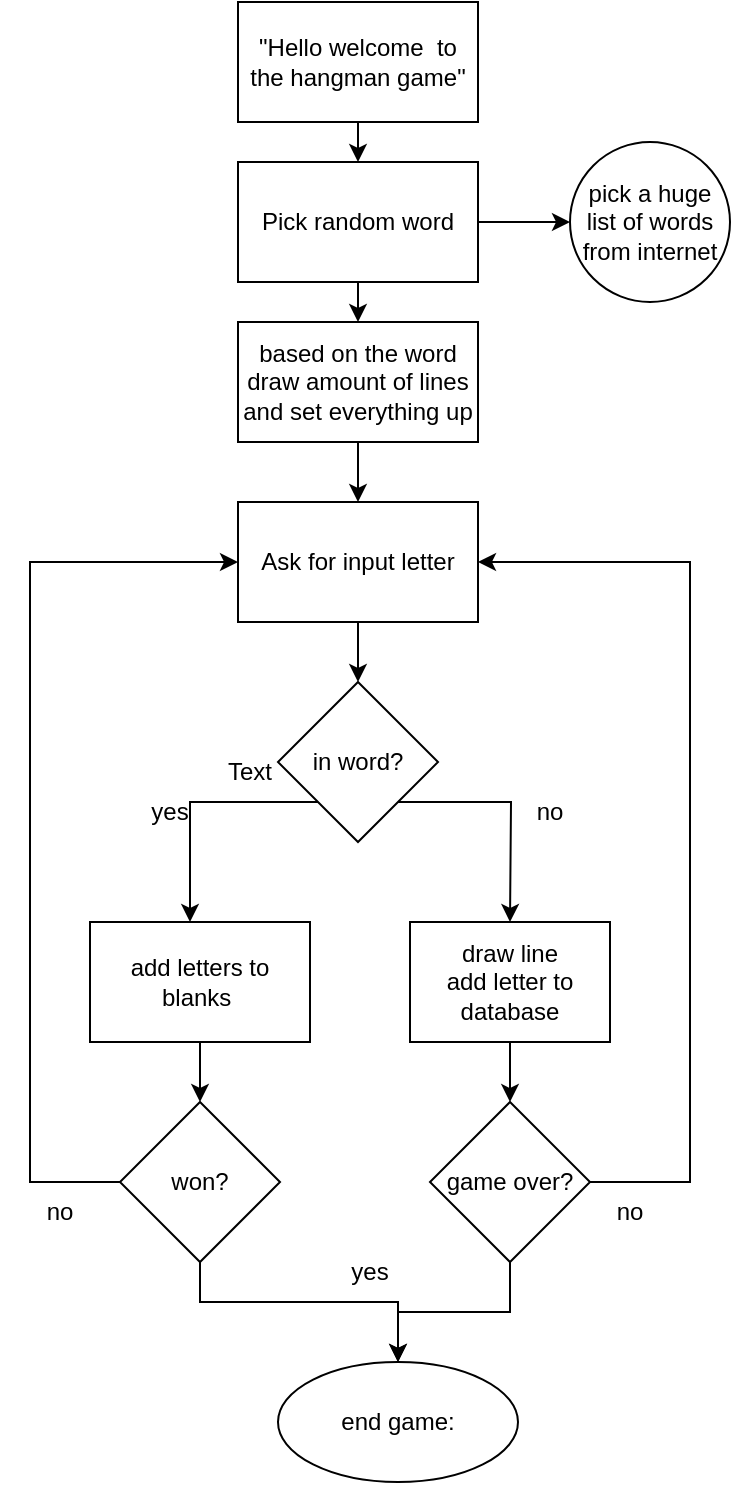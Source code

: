 <mxfile>
    <diagram id="eSQ9EHCL1kbk_NEk0Xn8" name="Pagina-1">
        <mxGraphModel dx="546" dy="264" grid="1" gridSize="10" guides="1" tooltips="1" connect="1" arrows="1" fold="1" page="1" pageScale="1" pageWidth="827" pageHeight="1169" math="0" shadow="0">
            <root>
                <mxCell id="0"/>
                <mxCell id="1" parent="0"/>
                <mxCell id="p0NVfhsVzL4pezRwZx3r-3" style="edgeStyle=orthogonalEdgeStyle;rounded=0;orthogonalLoop=1;jettySize=auto;html=1;exitX=0.5;exitY=1;exitDx=0;exitDy=0;entryX=0.5;entryY=0;entryDx=0;entryDy=0;" parent="1" source="p0NVfhsVzL4pezRwZx3r-1" target="p0NVfhsVzL4pezRwZx3r-2" edge="1">
                    <mxGeometry relative="1" as="geometry"/>
                </mxCell>
                <mxCell id="p0NVfhsVzL4pezRwZx3r-1" value="&quot;Hello welcome &amp;nbsp;to the hangman game&quot;" style="rounded=0;whiteSpace=wrap;html=1;" parent="1" vertex="1">
                    <mxGeometry x="354" y="20" width="120" height="60" as="geometry"/>
                </mxCell>
                <mxCell id="p0NVfhsVzL4pezRwZx3r-8" style="edgeStyle=orthogonalEdgeStyle;rounded=0;orthogonalLoop=1;jettySize=auto;html=1;exitX=1;exitY=0.5;exitDx=0;exitDy=0;entryX=0;entryY=0.5;entryDx=0;entryDy=0;" parent="1" source="p0NVfhsVzL4pezRwZx3r-2" target="p0NVfhsVzL4pezRwZx3r-7" edge="1">
                    <mxGeometry relative="1" as="geometry"/>
                </mxCell>
                <mxCell id="p0NVfhsVzL4pezRwZx3r-10" style="edgeStyle=orthogonalEdgeStyle;rounded=0;orthogonalLoop=1;jettySize=auto;html=1;exitX=0.5;exitY=1;exitDx=0;exitDy=0;entryX=0.5;entryY=0;entryDx=0;entryDy=0;" parent="1" source="p0NVfhsVzL4pezRwZx3r-2" target="p0NVfhsVzL4pezRwZx3r-9" edge="1">
                    <mxGeometry relative="1" as="geometry"/>
                </mxCell>
                <mxCell id="p0NVfhsVzL4pezRwZx3r-2" value="Pick random word" style="rounded=0;whiteSpace=wrap;html=1;" parent="1" vertex="1">
                    <mxGeometry x="354" y="100" width="120" height="60" as="geometry"/>
                </mxCell>
                <mxCell id="p0NVfhsVzL4pezRwZx3r-13" value="" style="edgeStyle=orthogonalEdgeStyle;rounded=0;orthogonalLoop=1;jettySize=auto;html=1;" parent="1" source="p0NVfhsVzL4pezRwZx3r-5" target="p0NVfhsVzL4pezRwZx3r-12" edge="1">
                    <mxGeometry relative="1" as="geometry"/>
                </mxCell>
                <mxCell id="p0NVfhsVzL4pezRwZx3r-5" value="Ask for input letter" style="rounded=0;whiteSpace=wrap;html=1;" parent="1" vertex="1">
                    <mxGeometry x="354" y="270" width="120" height="60" as="geometry"/>
                </mxCell>
                <mxCell id="p0NVfhsVzL4pezRwZx3r-7" value="pick a huge list of words from internet" style="ellipse;whiteSpace=wrap;html=1;aspect=fixed;" parent="1" vertex="1">
                    <mxGeometry x="520" y="90" width="80" height="80" as="geometry"/>
                </mxCell>
                <mxCell id="p0NVfhsVzL4pezRwZx3r-11" style="edgeStyle=orthogonalEdgeStyle;rounded=0;orthogonalLoop=1;jettySize=auto;html=1;exitX=0.5;exitY=1;exitDx=0;exitDy=0;entryX=0.5;entryY=0;entryDx=0;entryDy=0;" parent="1" source="p0NVfhsVzL4pezRwZx3r-9" target="p0NVfhsVzL4pezRwZx3r-5" edge="1">
                    <mxGeometry relative="1" as="geometry"/>
                </mxCell>
                <mxCell id="p0NVfhsVzL4pezRwZx3r-9" value="based on the word draw amount of lines and set everything up" style="rounded=0;whiteSpace=wrap;html=1;" parent="1" vertex="1">
                    <mxGeometry x="354" y="180" width="120" height="60" as="geometry"/>
                </mxCell>
                <mxCell id="p0NVfhsVzL4pezRwZx3r-14" style="edgeStyle=orthogonalEdgeStyle;rounded=0;orthogonalLoop=1;jettySize=auto;html=1;exitX=1;exitY=1;exitDx=0;exitDy=0;" parent="1" source="p0NVfhsVzL4pezRwZx3r-12" edge="1">
                    <mxGeometry relative="1" as="geometry">
                        <mxPoint x="490" y="480" as="targetPoint"/>
                    </mxGeometry>
                </mxCell>
                <mxCell id="p0NVfhsVzL4pezRwZx3r-15" style="edgeStyle=orthogonalEdgeStyle;rounded=0;orthogonalLoop=1;jettySize=auto;html=1;exitX=0;exitY=1;exitDx=0;exitDy=0;" parent="1" source="p0NVfhsVzL4pezRwZx3r-12" target="p0NVfhsVzL4pezRwZx3r-29" edge="1">
                    <mxGeometry relative="1" as="geometry">
                        <mxPoint x="340" y="480" as="targetPoint"/>
                        <Array as="points">
                            <mxPoint x="330" y="420"/>
                        </Array>
                    </mxGeometry>
                </mxCell>
                <mxCell id="p0NVfhsVzL4pezRwZx3r-12" value="in word?" style="rhombus;whiteSpace=wrap;html=1;rounded=0;" parent="1" vertex="1">
                    <mxGeometry x="374" y="360" width="80" height="80" as="geometry"/>
                </mxCell>
                <mxCell id="p0NVfhsVzL4pezRwZx3r-16" value="yes" style="text;html=1;strokeColor=none;fillColor=none;align=center;verticalAlign=middle;whiteSpace=wrap;rounded=0;" parent="1" vertex="1">
                    <mxGeometry x="290" y="410" width="60" height="30" as="geometry"/>
                </mxCell>
                <mxCell id="p0NVfhsVzL4pezRwZx3r-17" value="no" style="text;html=1;strokeColor=none;fillColor=none;align=center;verticalAlign=middle;whiteSpace=wrap;rounded=0;" parent="1" vertex="1">
                    <mxGeometry x="480" y="410" width="60" height="30" as="geometry"/>
                </mxCell>
                <mxCell id="p0NVfhsVzL4pezRwZx3r-20" value="" style="edgeStyle=orthogonalEdgeStyle;rounded=0;orthogonalLoop=1;jettySize=auto;html=1;" parent="1" source="p0NVfhsVzL4pezRwZx3r-18" target="p0NVfhsVzL4pezRwZx3r-19" edge="1">
                    <mxGeometry relative="1" as="geometry"/>
                </mxCell>
                <mxCell id="p0NVfhsVzL4pezRwZx3r-18" value="draw line&lt;br&gt;add letter to database" style="rounded=0;whiteSpace=wrap;html=1;" parent="1" vertex="1">
                    <mxGeometry x="440" y="480" width="100" height="60" as="geometry"/>
                </mxCell>
                <mxCell id="p0NVfhsVzL4pezRwZx3r-23" style="edgeStyle=orthogonalEdgeStyle;rounded=0;orthogonalLoop=1;jettySize=auto;html=1;exitX=1;exitY=0.5;exitDx=0;exitDy=0;entryX=1;entryY=0.5;entryDx=0;entryDy=0;" parent="1" source="p0NVfhsVzL4pezRwZx3r-19" target="p0NVfhsVzL4pezRwZx3r-5" edge="1">
                    <mxGeometry relative="1" as="geometry">
                        <Array as="points">
                            <mxPoint x="580" y="610"/>
                            <mxPoint x="580" y="300"/>
                        </Array>
                    </mxGeometry>
                </mxCell>
                <mxCell id="p0NVfhsVzL4pezRwZx3r-26" value="" style="edgeStyle=orthogonalEdgeStyle;rounded=0;orthogonalLoop=1;jettySize=auto;html=1;" parent="1" source="p0NVfhsVzL4pezRwZx3r-19" target="p0NVfhsVzL4pezRwZx3r-25" edge="1">
                    <mxGeometry relative="1" as="geometry"/>
                </mxCell>
                <mxCell id="p0NVfhsVzL4pezRwZx3r-19" value="game over?" style="rhombus;whiteSpace=wrap;html=1;" parent="1" vertex="1">
                    <mxGeometry x="450" y="570" width="80" height="80" as="geometry"/>
                </mxCell>
                <mxCell id="p0NVfhsVzL4pezRwZx3r-24" value="no" style="text;html=1;strokeColor=none;fillColor=none;align=center;verticalAlign=middle;whiteSpace=wrap;rounded=0;" parent="1" vertex="1">
                    <mxGeometry x="520" y="610" width="60" height="30" as="geometry"/>
                </mxCell>
                <mxCell id="p0NVfhsVzL4pezRwZx3r-25" value="end game:" style="ellipse;whiteSpace=wrap;html=1;" parent="1" vertex="1">
                    <mxGeometry x="374" y="700" width="120" height="60" as="geometry"/>
                </mxCell>
                <mxCell id="p0NVfhsVzL4pezRwZx3r-31" value="" style="edgeStyle=orthogonalEdgeStyle;rounded=0;orthogonalLoop=1;jettySize=auto;html=1;" parent="1" source="p0NVfhsVzL4pezRwZx3r-29" target="p0NVfhsVzL4pezRwZx3r-30" edge="1">
                    <mxGeometry relative="1" as="geometry"/>
                </mxCell>
                <mxCell id="p0NVfhsVzL4pezRwZx3r-29" value="add letters to blanks&amp;nbsp;" style="rounded=0;whiteSpace=wrap;html=1;" parent="1" vertex="1">
                    <mxGeometry x="280" y="480" width="110" height="60" as="geometry"/>
                </mxCell>
                <mxCell id="p0NVfhsVzL4pezRwZx3r-32" style="edgeStyle=orthogonalEdgeStyle;rounded=0;orthogonalLoop=1;jettySize=auto;html=1;exitX=0;exitY=0.5;exitDx=0;exitDy=0;entryX=0;entryY=0.5;entryDx=0;entryDy=0;" parent="1" source="p0NVfhsVzL4pezRwZx3r-30" target="p0NVfhsVzL4pezRwZx3r-5" edge="1">
                    <mxGeometry relative="1" as="geometry">
                        <Array as="points">
                            <mxPoint x="250" y="610"/>
                            <mxPoint x="250" y="300"/>
                        </Array>
                    </mxGeometry>
                </mxCell>
                <mxCell id="p0NVfhsVzL4pezRwZx3r-33" style="edgeStyle=orthogonalEdgeStyle;rounded=0;orthogonalLoop=1;jettySize=auto;html=1;exitX=0.5;exitY=1;exitDx=0;exitDy=0;entryX=0.5;entryY=0;entryDx=0;entryDy=0;" parent="1" source="p0NVfhsVzL4pezRwZx3r-30" target="p0NVfhsVzL4pezRwZx3r-25" edge="1">
                    <mxGeometry relative="1" as="geometry">
                        <Array as="points">
                            <mxPoint x="335" y="670"/>
                            <mxPoint x="434" y="670"/>
                        </Array>
                    </mxGeometry>
                </mxCell>
                <mxCell id="p0NVfhsVzL4pezRwZx3r-30" value="won?" style="rhombus;whiteSpace=wrap;html=1;rounded=0;" parent="1" vertex="1">
                    <mxGeometry x="295" y="570" width="80" height="80" as="geometry"/>
                </mxCell>
                <mxCell id="p0NVfhsVzL4pezRwZx3r-34" value="Text" style="text;html=1;strokeColor=none;fillColor=none;align=center;verticalAlign=middle;whiteSpace=wrap;rounded=0;" parent="1" vertex="1">
                    <mxGeometry x="330" y="390" width="60" height="30" as="geometry"/>
                </mxCell>
                <mxCell id="p0NVfhsVzL4pezRwZx3r-35" value="no" style="text;html=1;strokeColor=none;fillColor=none;align=center;verticalAlign=middle;whiteSpace=wrap;rounded=0;" parent="1" vertex="1">
                    <mxGeometry x="235" y="610" width="60" height="30" as="geometry"/>
                </mxCell>
                <mxCell id="p0NVfhsVzL4pezRwZx3r-36" value="yes" style="text;html=1;strokeColor=none;fillColor=none;align=center;verticalAlign=middle;whiteSpace=wrap;rounded=0;" parent="1" vertex="1">
                    <mxGeometry x="390" y="640" width="60" height="30" as="geometry"/>
                </mxCell>
            </root>
        </mxGraphModel>
    </diagram>
</mxfile>